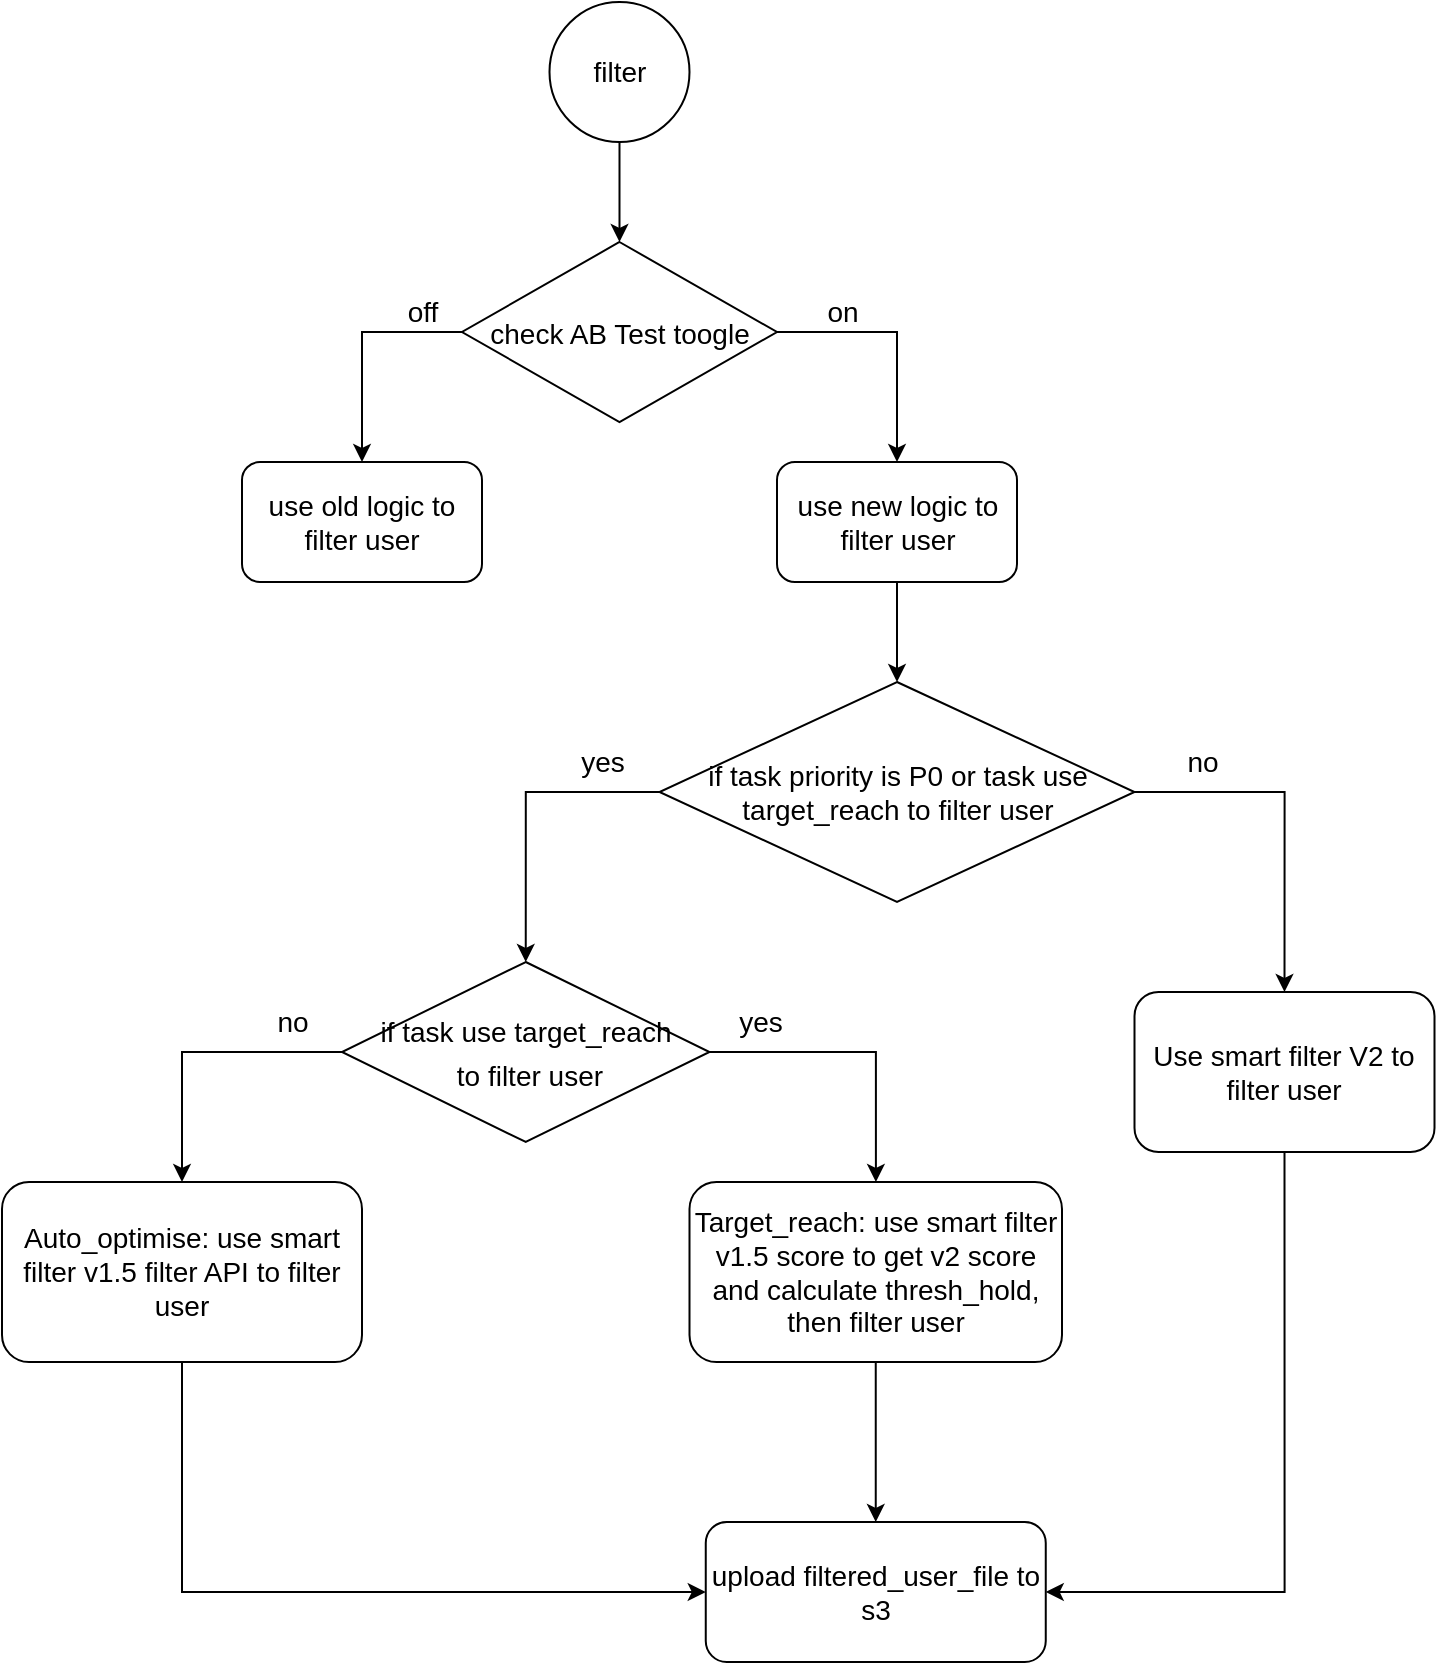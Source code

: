 <mxfile version="20.6.2" type="github">
  <diagram id="ybdbOiK5C4-j0JZ0TXzX" name="第 1 页">
    <mxGraphModel dx="1465" dy="744" grid="1" gridSize="10" guides="1" tooltips="1" connect="1" arrows="1" fold="1" page="1" pageScale="1" pageWidth="3300" pageHeight="4681" math="0" shadow="0">
      <root>
        <mxCell id="0" />
        <mxCell id="1" parent="0" />
        <mxCell id="OKI7zyMzbOOyzO_sZ5Qz-1" value="&lt;font style=&quot;font-size: 14px;&quot;&gt;filter&lt;/font&gt;" style="ellipse;whiteSpace=wrap;html=1;aspect=fixed;" vertex="1" parent="1">
          <mxGeometry x="663.75" y="210" width="70" height="70" as="geometry" />
        </mxCell>
        <mxCell id="OKI7zyMzbOOyzO_sZ5Qz-3" value="&lt;font style=&quot;font-size: 14px;&quot;&gt;check AB Test toogle&lt;/font&gt;" style="rhombus;whiteSpace=wrap;html=1;fontSize=18;" vertex="1" parent="1">
          <mxGeometry x="620" y="330" width="157.5" height="90" as="geometry" />
        </mxCell>
        <mxCell id="OKI7zyMzbOOyzO_sZ5Qz-4" value="use old logic to filter user" style="rounded=1;whiteSpace=wrap;html=1;fontSize=14;" vertex="1" parent="1">
          <mxGeometry x="510" y="440" width="120" height="60" as="geometry" />
        </mxCell>
        <mxCell id="OKI7zyMzbOOyzO_sZ5Qz-5" value="" style="endArrow=classic;html=1;rounded=0;fontSize=14;exitX=0.5;exitY=1;exitDx=0;exitDy=0;entryX=0.5;entryY=0;entryDx=0;entryDy=0;" edge="1" parent="1" source="OKI7zyMzbOOyzO_sZ5Qz-1" target="OKI7zyMzbOOyzO_sZ5Qz-3">
          <mxGeometry width="50" height="50" relative="1" as="geometry">
            <mxPoint x="760" y="530" as="sourcePoint" />
            <mxPoint x="760" y="300" as="targetPoint" />
          </mxGeometry>
        </mxCell>
        <mxCell id="OKI7zyMzbOOyzO_sZ5Qz-6" value="" style="endArrow=classic;html=1;rounded=0;fontSize=14;edgeStyle=orthogonalEdgeStyle;entryX=0.5;entryY=0;entryDx=0;entryDy=0;exitX=0;exitY=0.5;exitDx=0;exitDy=0;" edge="1" parent="1" source="OKI7zyMzbOOyzO_sZ5Qz-3" target="OKI7zyMzbOOyzO_sZ5Qz-4">
          <mxGeometry width="50" height="50" relative="1" as="geometry">
            <mxPoint x="760" y="530" as="sourcePoint" />
            <mxPoint x="810" y="480" as="targetPoint" />
            <Array as="points">
              <mxPoint x="570" y="375" />
            </Array>
          </mxGeometry>
        </mxCell>
        <mxCell id="OKI7zyMzbOOyzO_sZ5Qz-7" value="off" style="text;html=1;align=center;verticalAlign=middle;resizable=0;points=[];autosize=1;strokeColor=none;fillColor=none;fontSize=14;" vertex="1" parent="1">
          <mxGeometry x="580" y="350" width="40" height="30" as="geometry" />
        </mxCell>
        <mxCell id="OKI7zyMzbOOyzO_sZ5Qz-8" value="use new logic to filter user" style="rounded=1;whiteSpace=wrap;html=1;fontSize=14;" vertex="1" parent="1">
          <mxGeometry x="777.5" y="440" width="120" height="60" as="geometry" />
        </mxCell>
        <mxCell id="OKI7zyMzbOOyzO_sZ5Qz-9" value="" style="endArrow=classic;html=1;rounded=0;fontSize=14;edgeStyle=orthogonalEdgeStyle;entryX=0.5;entryY=0;entryDx=0;entryDy=0;exitX=1;exitY=0.5;exitDx=0;exitDy=0;" edge="1" parent="1" source="OKI7zyMzbOOyzO_sZ5Qz-3" target="OKI7zyMzbOOyzO_sZ5Qz-8">
          <mxGeometry width="50" height="50" relative="1" as="geometry">
            <mxPoint x="642.5" y="380" as="sourcePoint" />
            <mxPoint x="580" y="480" as="targetPoint" />
          </mxGeometry>
        </mxCell>
        <mxCell id="OKI7zyMzbOOyzO_sZ5Qz-10" value="on" style="text;html=1;align=center;verticalAlign=middle;resizable=0;points=[];autosize=1;strokeColor=none;fillColor=none;fontSize=14;" vertex="1" parent="1">
          <mxGeometry x="790" y="350" width="40" height="30" as="geometry" />
        </mxCell>
        <mxCell id="OKI7zyMzbOOyzO_sZ5Qz-11" value="if task priority is P0 or task use target_reach to filter user" style="rhombus;whiteSpace=wrap;html=1;fontSize=14;" vertex="1" parent="1">
          <mxGeometry x="718.75" y="550" width="237.5" height="110" as="geometry" />
        </mxCell>
        <mxCell id="OKI7zyMzbOOyzO_sZ5Qz-12" value="" style="endArrow=classic;html=1;rounded=0;fontSize=14;entryX=0.5;entryY=0;entryDx=0;entryDy=0;exitX=0.5;exitY=1;exitDx=0;exitDy=0;" edge="1" parent="1" source="OKI7zyMzbOOyzO_sZ5Qz-8" target="OKI7zyMzbOOyzO_sZ5Qz-11">
          <mxGeometry width="50" height="50" relative="1" as="geometry">
            <mxPoint x="940" y="540" as="sourcePoint" />
            <mxPoint x="840" y="490" as="targetPoint" />
          </mxGeometry>
        </mxCell>
        <mxCell id="OKI7zyMzbOOyzO_sZ5Qz-13" value="" style="endArrow=classic;html=1;rounded=0;fontSize=14;edgeStyle=orthogonalEdgeStyle;exitX=0;exitY=0.5;exitDx=0;exitDy=0;entryX=0.5;entryY=0;entryDx=0;entryDy=0;" edge="1" parent="1" source="OKI7zyMzbOOyzO_sZ5Qz-11" target="OKI7zyMzbOOyzO_sZ5Qz-18">
          <mxGeometry width="50" height="50" relative="1" as="geometry">
            <mxPoint x="663.75" y="680" as="sourcePoint" />
            <mxPoint x="650" y="690" as="targetPoint" />
          </mxGeometry>
        </mxCell>
        <mxCell id="OKI7zyMzbOOyzO_sZ5Qz-14" value="" style="endArrow=classic;html=1;rounded=0;fontSize=14;edgeStyle=orthogonalEdgeStyle;exitX=1;exitY=0.5;exitDx=0;exitDy=0;entryX=0.5;entryY=0;entryDx=0;entryDy=0;" edge="1" parent="1" source="OKI7zyMzbOOyzO_sZ5Qz-11" target="OKI7zyMzbOOyzO_sZ5Qz-17">
          <mxGeometry width="50" height="50" relative="1" as="geometry">
            <mxPoint x="728.75" y="615" as="sourcePoint" />
            <mxPoint x="1020" y="690" as="targetPoint" />
          </mxGeometry>
        </mxCell>
        <mxCell id="OKI7zyMzbOOyzO_sZ5Qz-15" value="yes" style="text;html=1;align=center;verticalAlign=middle;resizable=0;points=[];autosize=1;strokeColor=none;fillColor=none;fontSize=14;" vertex="1" parent="1">
          <mxGeometry x="665" y="575" width="50" height="30" as="geometry" />
        </mxCell>
        <mxCell id="OKI7zyMzbOOyzO_sZ5Qz-16" value="no" style="text;html=1;align=center;verticalAlign=middle;resizable=0;points=[];autosize=1;strokeColor=none;fillColor=none;fontSize=14;" vertex="1" parent="1">
          <mxGeometry x="970" y="575" width="40" height="30" as="geometry" />
        </mxCell>
        <mxCell id="OKI7zyMzbOOyzO_sZ5Qz-17" value="Use smart filter V2 to filter user" style="rounded=1;whiteSpace=wrap;html=1;fontSize=14;" vertex="1" parent="1">
          <mxGeometry x="956.25" y="705" width="150" height="80" as="geometry" />
        </mxCell>
        <mxCell id="OKI7zyMzbOOyzO_sZ5Qz-18" value="&lt;span style=&quot;font-size: 14px;&quot;&gt;if task use target_reach&lt;br&gt;&amp;nbsp;to filter user&lt;/span&gt;" style="rhombus;whiteSpace=wrap;html=1;fontSize=18;" vertex="1" parent="1">
          <mxGeometry x="560" y="690" width="183.75" height="90" as="geometry" />
        </mxCell>
        <mxCell id="OKI7zyMzbOOyzO_sZ5Qz-19" value="Auto_optimise: use smart filter v1.5 filter API to filter user" style="rounded=1;whiteSpace=wrap;html=1;fontSize=14;" vertex="1" parent="1">
          <mxGeometry x="390" y="800" width="180" height="90" as="geometry" />
        </mxCell>
        <mxCell id="OKI7zyMzbOOyzO_sZ5Qz-20" value="Target_reach: use smart filter v1.5 score to get v2 score and calculate thresh_hold, then filter user" style="rounded=1;whiteSpace=wrap;html=1;fontSize=14;" vertex="1" parent="1">
          <mxGeometry x="733.75" y="800" width="186.25" height="90" as="geometry" />
        </mxCell>
        <mxCell id="OKI7zyMzbOOyzO_sZ5Qz-21" value="" style="endArrow=classic;html=1;rounded=0;fontSize=14;edgeStyle=orthogonalEdgeStyle;exitX=0;exitY=0.5;exitDx=0;exitDy=0;entryX=0.5;entryY=0;entryDx=0;entryDy=0;" edge="1" parent="1" source="OKI7zyMzbOOyzO_sZ5Qz-18" target="OKI7zyMzbOOyzO_sZ5Qz-19">
          <mxGeometry width="50" height="50" relative="1" as="geometry">
            <mxPoint x="586.89" y="715" as="sourcePoint" />
            <mxPoint x="520.015" y="800" as="targetPoint" />
          </mxGeometry>
        </mxCell>
        <mxCell id="OKI7zyMzbOOyzO_sZ5Qz-22" value="" style="endArrow=classic;html=1;rounded=0;fontSize=14;edgeStyle=orthogonalEdgeStyle;exitX=1;exitY=0.5;exitDx=0;exitDy=0;" edge="1" parent="1" source="OKI7zyMzbOOyzO_sZ5Qz-18" target="OKI7zyMzbOOyzO_sZ5Qz-20">
          <mxGeometry width="50" height="50" relative="1" as="geometry">
            <mxPoint x="900" y="760" as="sourcePoint" />
            <mxPoint x="850" y="825" as="targetPoint" />
          </mxGeometry>
        </mxCell>
        <mxCell id="OKI7zyMzbOOyzO_sZ5Qz-23" value="yes" style="text;html=1;align=center;verticalAlign=middle;resizable=0;points=[];autosize=1;strokeColor=none;fillColor=none;fontSize=14;" vertex="1" parent="1">
          <mxGeometry x="743.75" y="705" width="50" height="30" as="geometry" />
        </mxCell>
        <mxCell id="OKI7zyMzbOOyzO_sZ5Qz-25" value="no" style="text;html=1;align=center;verticalAlign=middle;resizable=0;points=[];autosize=1;strokeColor=none;fillColor=none;fontSize=14;" vertex="1" parent="1">
          <mxGeometry x="515" y="705" width="40" height="30" as="geometry" />
        </mxCell>
        <mxCell id="OKI7zyMzbOOyzO_sZ5Qz-26" value="upload filtered_user_file to s3" style="rounded=1;whiteSpace=wrap;html=1;fontSize=14;" vertex="1" parent="1">
          <mxGeometry x="741.88" y="970" width="170" height="70" as="geometry" />
        </mxCell>
        <mxCell id="OKI7zyMzbOOyzO_sZ5Qz-27" value="" style="endArrow=classic;html=1;rounded=0;fontSize=14;exitX=0.5;exitY=1;exitDx=0;exitDy=0;" edge="1" parent="1" source="OKI7zyMzbOOyzO_sZ5Qz-20" target="OKI7zyMzbOOyzO_sZ5Qz-26">
          <mxGeometry width="50" height="50" relative="1" as="geometry">
            <mxPoint x="910" y="910" as="sourcePoint" />
            <mxPoint x="960" y="860" as="targetPoint" />
          </mxGeometry>
        </mxCell>
        <mxCell id="OKI7zyMzbOOyzO_sZ5Qz-30" value="" style="endArrow=classic;html=1;rounded=0;fontSize=14;edgeStyle=orthogonalEdgeStyle;exitX=0.5;exitY=1;exitDx=0;exitDy=0;entryX=0;entryY=0.5;entryDx=0;entryDy=0;" edge="1" parent="1" source="OKI7zyMzbOOyzO_sZ5Qz-19" target="OKI7zyMzbOOyzO_sZ5Qz-26">
          <mxGeometry width="50" height="50" relative="1" as="geometry">
            <mxPoint x="753.75" y="745" as="sourcePoint" />
            <mxPoint x="836.905" y="810" as="targetPoint" />
          </mxGeometry>
        </mxCell>
        <mxCell id="OKI7zyMzbOOyzO_sZ5Qz-31" value="" style="endArrow=classic;html=1;rounded=0;fontSize=14;edgeStyle=orthogonalEdgeStyle;exitX=0.5;exitY=1;exitDx=0;exitDy=0;entryX=1;entryY=0.5;entryDx=0;entryDy=0;" edge="1" parent="1" source="OKI7zyMzbOOyzO_sZ5Qz-17" target="OKI7zyMzbOOyzO_sZ5Qz-26">
          <mxGeometry width="50" height="50" relative="1" as="geometry">
            <mxPoint x="763.75" y="755" as="sourcePoint" />
            <mxPoint x="846.905" y="820" as="targetPoint" />
          </mxGeometry>
        </mxCell>
      </root>
    </mxGraphModel>
  </diagram>
</mxfile>
